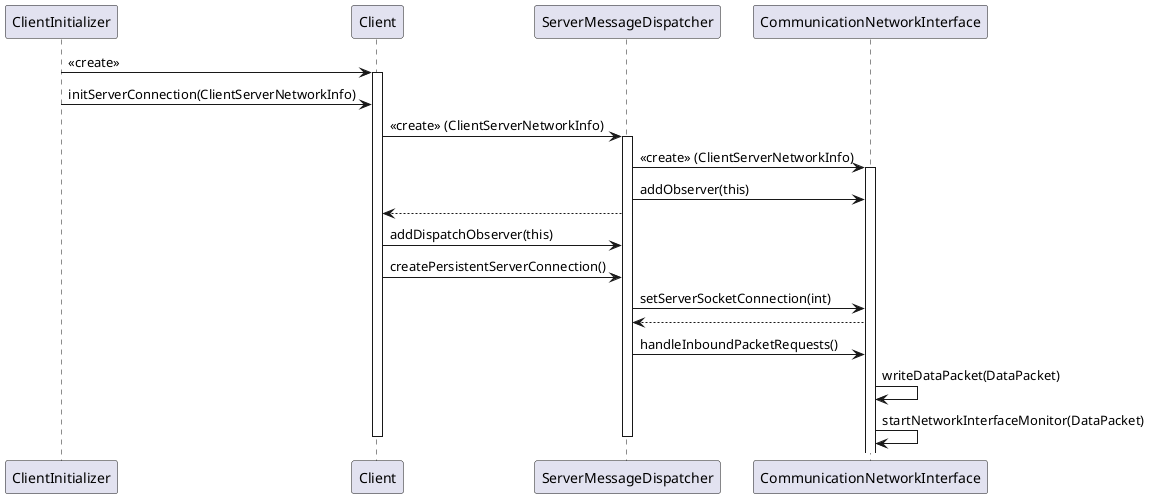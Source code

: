 @startuml
participant ClientInitializer
ClientInitializer -> Client: <<create>>
activate Client
ClientInitializer -> Client: initServerConnection(ClientServerNetworkInfo)


Client -> ServerMessageDispatcher: <<create>> (ClientServerNetworkInfo)
activate ServerMessageDispatcher

ServerMessageDispatcher -> CommunicationNetworkInterface: <<create>> (ClientServerNetworkInfo)
activate CommunicationNetworkInterface
ServerMessageDispatcher -> CommunicationNetworkInterface: addObserver(this)
ServerMessageDispatcher --> Client:

Client -> ServerMessageDispatcher: addDispatchObserver(this)
Client -> ServerMessageDispatcher: createPersistentServerConnection()

ServerMessageDispatcher -> CommunicationNetworkInterface: setServerSocketConnection(int)
CommunicationNetworkInterface --> ServerMessageDispatcher :

ServerMessageDispatcher -> CommunicationNetworkInterface: handleInboundPacketRequests()
CommunicationNetworkInterface -> CommunicationNetworkInterface: writeDataPacket(DataPacket)
CommunicationNetworkInterface -> CommunicationNetworkInterface: startNetworkInterfaceMonitor(DataPacket)
deactivate ServerMessageDispatcher
deactivate Client
@enduml
